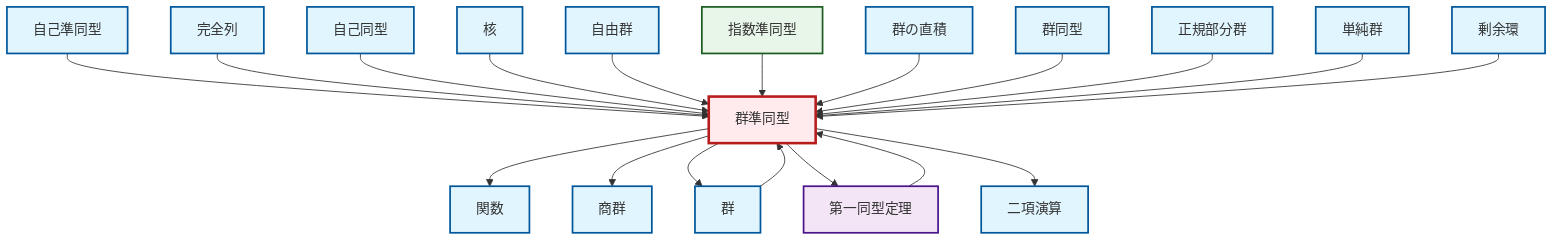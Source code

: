graph TD
    classDef definition fill:#e1f5fe,stroke:#01579b,stroke-width:2px
    classDef theorem fill:#f3e5f5,stroke:#4a148c,stroke-width:2px
    classDef axiom fill:#fff3e0,stroke:#e65100,stroke-width:2px
    classDef example fill:#e8f5e9,stroke:#1b5e20,stroke-width:2px
    classDef current fill:#ffebee,stroke:#b71c1c,stroke-width:3px
    def-endomorphism["自己準同型"]:::definition
    def-quotient-ring["剰余環"]:::definition
    def-homomorphism["群準同型"]:::definition
    def-group["群"]:::definition
    def-exact-sequence["完全列"]:::definition
    def-function["関数"]:::definition
    def-quotient-group["商群"]:::definition
    ex-exponential-homomorphism["指数準同型"]:::example
    def-automorphism["自己同型"]:::definition
    def-normal-subgroup["正規部分群"]:::definition
    def-isomorphism["群同型"]:::definition
    def-free-group["自由群"]:::definition
    def-simple-group["単純群"]:::definition
    def-direct-product["群の直積"]:::definition
    def-kernel["核"]:::definition
    thm-first-isomorphism["第一同型定理"]:::theorem
    def-binary-operation["二項演算"]:::definition
    def-endomorphism --> def-homomorphism
    def-homomorphism --> def-function
    def-exact-sequence --> def-homomorphism
    def-homomorphism --> def-quotient-group
    def-automorphism --> def-homomorphism
    def-kernel --> def-homomorphism
    def-free-group --> def-homomorphism
    ex-exponential-homomorphism --> def-homomorphism
    def-group --> def-homomorphism
    def-direct-product --> def-homomorphism
    def-isomorphism --> def-homomorphism
    def-homomorphism --> def-group
    def-normal-subgroup --> def-homomorphism
    def-homomorphism --> thm-first-isomorphism
    def-simple-group --> def-homomorphism
    def-quotient-ring --> def-homomorphism
    thm-first-isomorphism --> def-homomorphism
    def-homomorphism --> def-binary-operation
    class def-homomorphism current